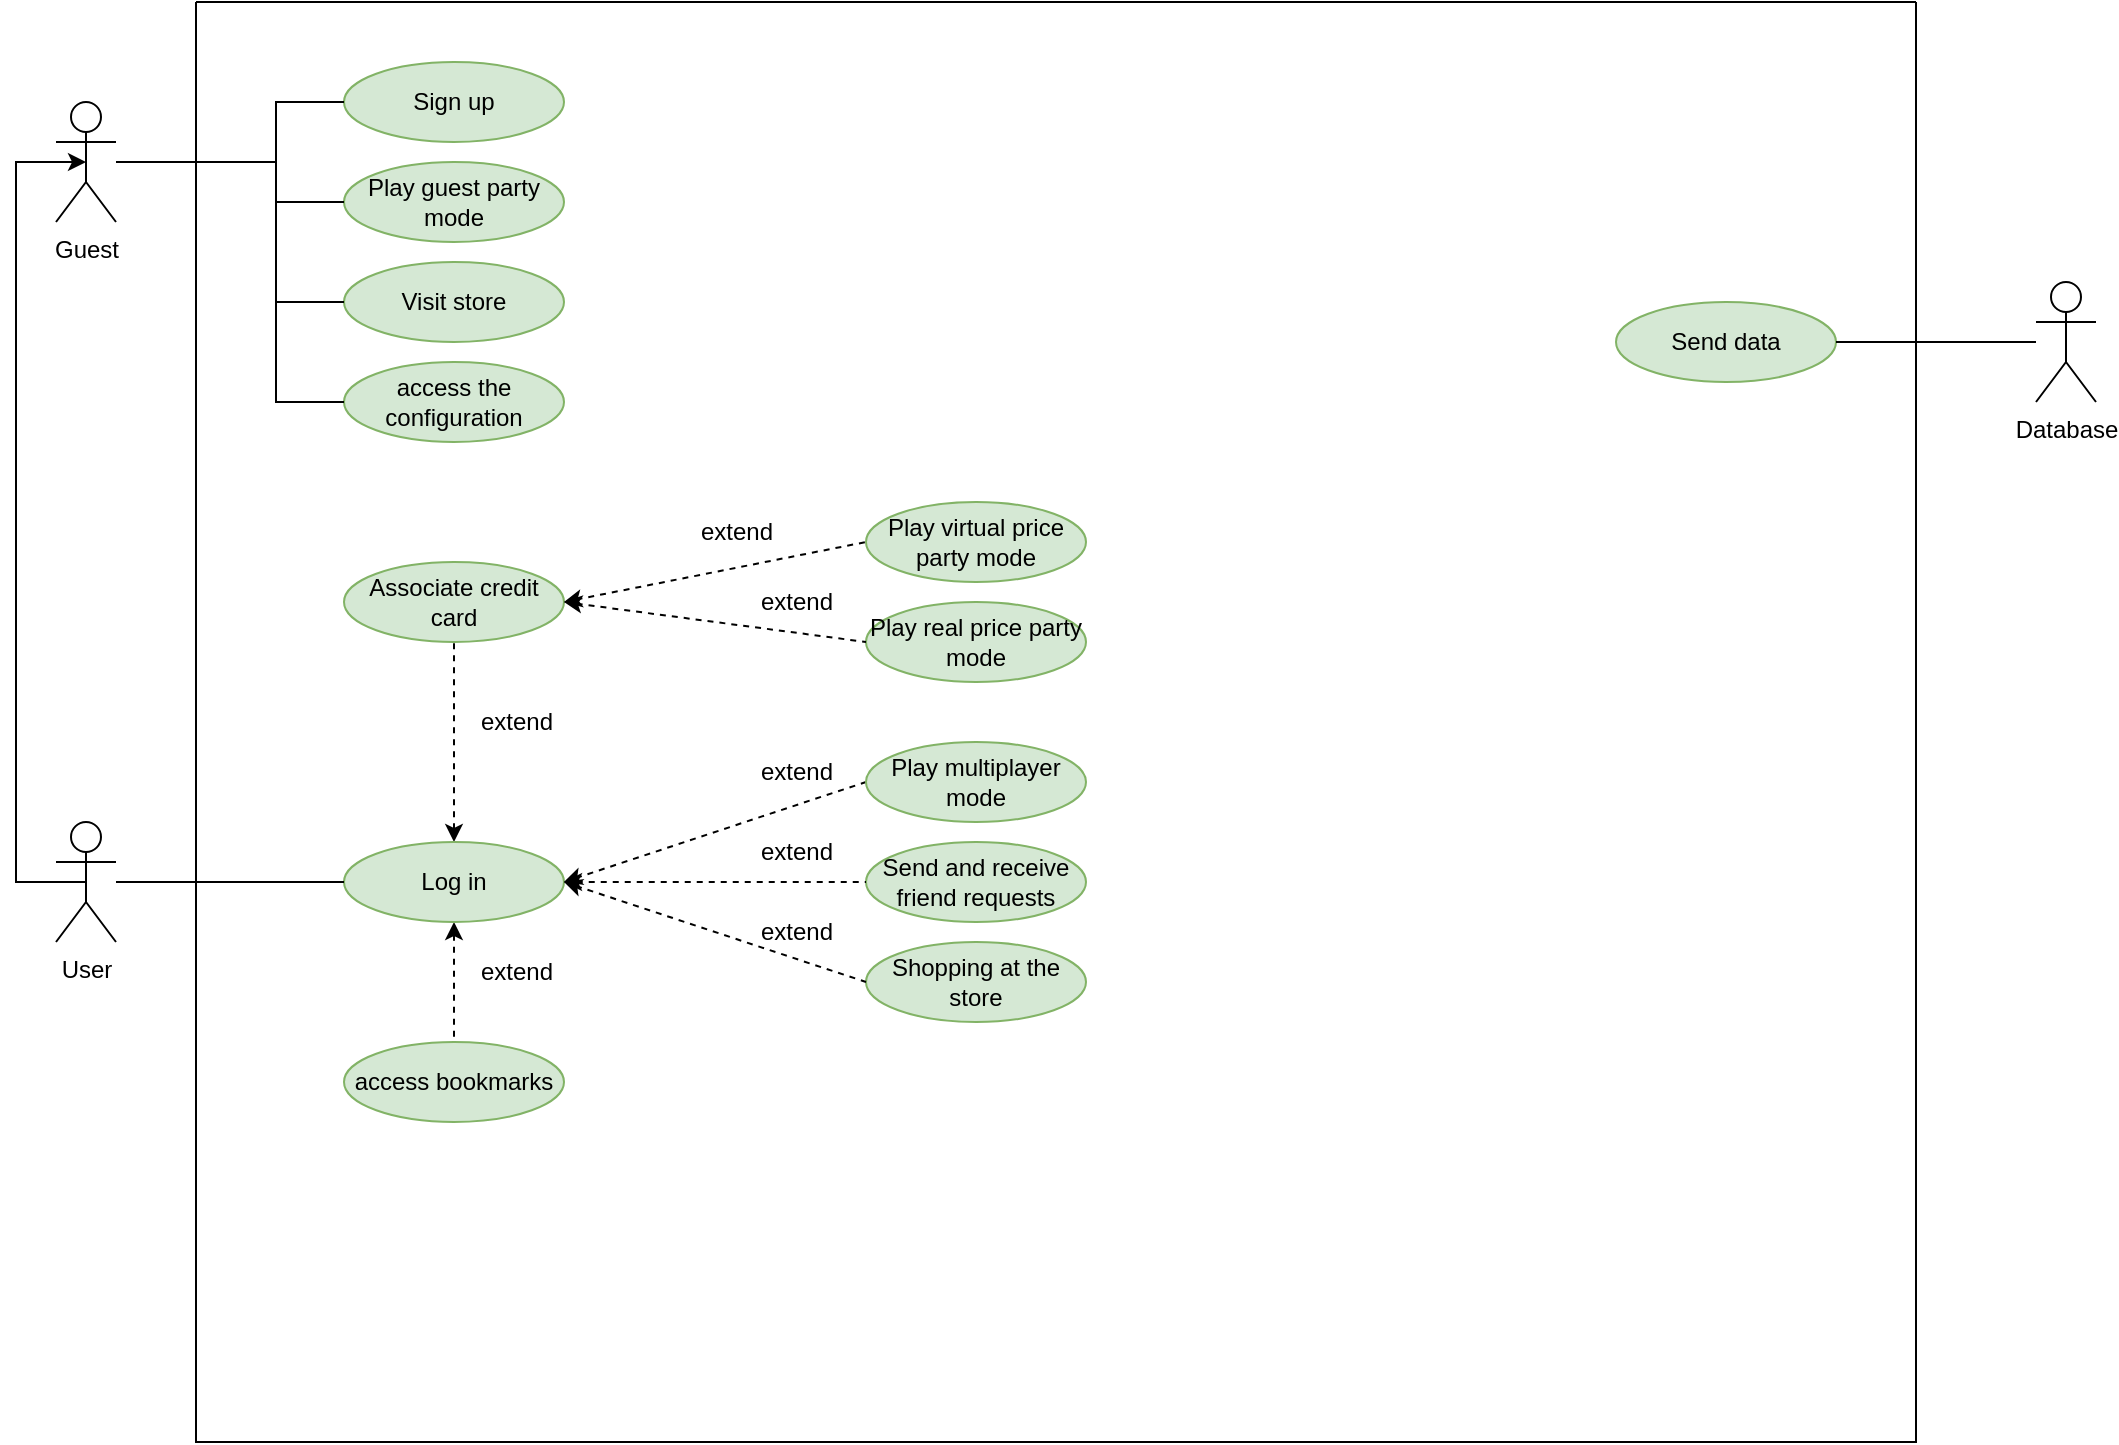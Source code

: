 <mxfile version="21.1.2" type="github">
  <diagram name="Página-1" id="CXJXlOiOrODaM3HMHi4I">
    <mxGraphModel dx="2002" dy="1166" grid="1" gridSize="10" guides="1" tooltips="1" connect="1" arrows="1" fold="1" page="1" pageScale="1" pageWidth="827" pageHeight="1169" math="0" shadow="0">
      <root>
        <mxCell id="0" />
        <mxCell id="1" parent="0" />
        <mxCell id="282KxaGEVmYwGQcS04Fb-1" value="" style="swimlane;startSize=0;" parent="1" vertex="1">
          <mxGeometry x="120" y="120" width="860" height="720" as="geometry" />
        </mxCell>
        <mxCell id="-MapfWKm76I0NRb1GSsC-16" style="edgeStyle=orthogonalEdgeStyle;rounded=0;orthogonalLoop=1;jettySize=auto;html=1;entryX=0.5;entryY=1;entryDx=0;entryDy=0;endArrow=none;endFill=0;startArrow=classic;startFill=1;dashed=1;" edge="1" parent="282KxaGEVmYwGQcS04Fb-1" source="282KxaGEVmYwGQcS04Fb-3" target="V3-tlpa_SD0hHTbS8woX-8">
          <mxGeometry relative="1" as="geometry" />
        </mxCell>
        <mxCell id="-MapfWKm76I0NRb1GSsC-28" style="edgeStyle=orthogonalEdgeStyle;rounded=0;orthogonalLoop=1;jettySize=auto;html=1;entryX=0.5;entryY=0;entryDx=0;entryDy=0;endArrow=none;endFill=0;startArrow=classic;startFill=1;dashed=1;" edge="1" parent="282KxaGEVmYwGQcS04Fb-1" source="282KxaGEVmYwGQcS04Fb-3" target="-MapfWKm76I0NRb1GSsC-27">
          <mxGeometry relative="1" as="geometry" />
        </mxCell>
        <mxCell id="282KxaGEVmYwGQcS04Fb-3" value="Log in" style="ellipse;whiteSpace=wrap;html=1;fillColor=#d5e8d4;strokeColor=#82b366;" parent="282KxaGEVmYwGQcS04Fb-1" vertex="1">
          <mxGeometry x="74" y="420" width="110" height="40" as="geometry" />
        </mxCell>
        <mxCell id="282KxaGEVmYwGQcS04Fb-14" value="Send data" style="ellipse;whiteSpace=wrap;html=1;fillColor=#d5e8d4;strokeColor=#82b366;" parent="282KxaGEVmYwGQcS04Fb-1" vertex="1">
          <mxGeometry x="710" y="150" width="110" height="40" as="geometry" />
        </mxCell>
        <mxCell id="V3-tlpa_SD0hHTbS8woX-4" value="Play real price party mode" style="ellipse;whiteSpace=wrap;html=1;fillColor=#d5e8d4;strokeColor=#82b366;" parent="282KxaGEVmYwGQcS04Fb-1" vertex="1">
          <mxGeometry x="335" y="300" width="110" height="40" as="geometry" />
        </mxCell>
        <mxCell id="V3-tlpa_SD0hHTbS8woX-7" value="Sign up" style="ellipse;whiteSpace=wrap;html=1;fillColor=#d5e8d4;strokeColor=#82b366;" parent="282KxaGEVmYwGQcS04Fb-1" vertex="1">
          <mxGeometry x="74" y="30" width="110" height="40" as="geometry" />
        </mxCell>
        <mxCell id="V3-tlpa_SD0hHTbS8woX-8" value="Associate credit card" style="ellipse;whiteSpace=wrap;html=1;fillColor=#d5e8d4;strokeColor=#82b366;" parent="282KxaGEVmYwGQcS04Fb-1" vertex="1">
          <mxGeometry x="74" y="280" width="110" height="40" as="geometry" />
        </mxCell>
        <mxCell id="-MapfWKm76I0NRb1GSsC-2" value="Play virtual price party mode" style="ellipse;whiteSpace=wrap;html=1;fillColor=#d5e8d4;strokeColor=#82b366;" vertex="1" parent="282KxaGEVmYwGQcS04Fb-1">
          <mxGeometry x="335" y="250" width="110" height="40" as="geometry" />
        </mxCell>
        <mxCell id="-MapfWKm76I0NRb1GSsC-8" value="Play guest party mode" style="ellipse;whiteSpace=wrap;html=1;fillColor=#d5e8d4;strokeColor=#82b366;" vertex="1" parent="282KxaGEVmYwGQcS04Fb-1">
          <mxGeometry x="74" y="80" width="110" height="40" as="geometry" />
        </mxCell>
        <mxCell id="-MapfWKm76I0NRb1GSsC-17" value="extend" style="text;html=1;align=center;verticalAlign=middle;resizable=0;points=[];autosize=1;strokeColor=none;fillColor=none;" vertex="1" parent="282KxaGEVmYwGQcS04Fb-1">
          <mxGeometry x="270.0" y="370" width="60" height="30" as="geometry" />
        </mxCell>
        <mxCell id="-MapfWKm76I0NRb1GSsC-20" value="" style="endArrow=none;html=1;rounded=0;entryX=0;entryY=0.5;entryDx=0;entryDy=0;exitX=1;exitY=0.5;exitDx=0;exitDy=0;endFill=0;startArrow=classic;startFill=1;dashed=1;" edge="1" parent="282KxaGEVmYwGQcS04Fb-1" source="282KxaGEVmYwGQcS04Fb-3" target="-MapfWKm76I0NRb1GSsC-19">
          <mxGeometry width="50" height="50" relative="1" as="geometry">
            <mxPoint x="364" y="386" as="sourcePoint" />
            <mxPoint x="442" y="330" as="targetPoint" />
          </mxGeometry>
        </mxCell>
        <mxCell id="-MapfWKm76I0NRb1GSsC-22" value="Visit store" style="ellipse;whiteSpace=wrap;html=1;fillColor=#d5e8d4;strokeColor=#82b366;" vertex="1" parent="282KxaGEVmYwGQcS04Fb-1">
          <mxGeometry x="74" y="130" width="110" height="40" as="geometry" />
        </mxCell>
        <mxCell id="-MapfWKm76I0NRb1GSsC-24" value="access the configuration" style="ellipse;whiteSpace=wrap;html=1;fillColor=#d5e8d4;strokeColor=#82b366;" vertex="1" parent="282KxaGEVmYwGQcS04Fb-1">
          <mxGeometry x="74" y="180" width="110" height="40" as="geometry" />
        </mxCell>
        <mxCell id="-MapfWKm76I0NRb1GSsC-27" value="access bookmarks" style="ellipse;whiteSpace=wrap;html=1;fillColor=#d5e8d4;strokeColor=#82b366;" vertex="1" parent="282KxaGEVmYwGQcS04Fb-1">
          <mxGeometry x="74" y="520" width="110" height="40" as="geometry" />
        </mxCell>
        <mxCell id="-MapfWKm76I0NRb1GSsC-29" value="extend" style="text;html=1;align=center;verticalAlign=middle;resizable=0;points=[];autosize=1;strokeColor=none;fillColor=none;" vertex="1" parent="282KxaGEVmYwGQcS04Fb-1">
          <mxGeometry x="130.0" y="470" width="60" height="30" as="geometry" />
        </mxCell>
        <mxCell id="-MapfWKm76I0NRb1GSsC-30" value="Send and receive friend requests" style="ellipse;whiteSpace=wrap;html=1;fillColor=#d5e8d4;strokeColor=#82b366;" vertex="1" parent="282KxaGEVmYwGQcS04Fb-1">
          <mxGeometry x="335" y="420" width="110" height="40" as="geometry" />
        </mxCell>
        <mxCell id="-MapfWKm76I0NRb1GSsC-59" value="Shopping at the store" style="ellipse;whiteSpace=wrap;html=1;fillColor=#d5e8d4;strokeColor=#82b366;" vertex="1" parent="282KxaGEVmYwGQcS04Fb-1">
          <mxGeometry x="335" y="470" width="110" height="40" as="geometry" />
        </mxCell>
        <mxCell id="-MapfWKm76I0NRb1GSsC-19" value="Play multiplayer mode" style="ellipse;whiteSpace=wrap;html=1;fillColor=#d5e8d4;strokeColor=#82b366;" vertex="1" parent="282KxaGEVmYwGQcS04Fb-1">
          <mxGeometry x="335" y="370" width="110" height="40" as="geometry" />
        </mxCell>
        <mxCell id="-MapfWKm76I0NRb1GSsC-65" value="extend" style="text;html=1;align=center;verticalAlign=middle;resizable=0;points=[];autosize=1;strokeColor=none;fillColor=none;" vertex="1" parent="282KxaGEVmYwGQcS04Fb-1">
          <mxGeometry x="130.0" y="345" width="60" height="30" as="geometry" />
        </mxCell>
        <mxCell id="-MapfWKm76I0NRb1GSsC-67" value="" style="endArrow=none;dashed=1;html=1;rounded=0;exitX=1;exitY=0.5;exitDx=0;exitDy=0;entryX=0;entryY=0.5;entryDx=0;entryDy=0;startArrow=classic;startFill=1;" edge="1" parent="282KxaGEVmYwGQcS04Fb-1" source="282KxaGEVmYwGQcS04Fb-3" target="-MapfWKm76I0NRb1GSsC-30">
          <mxGeometry width="50" height="50" relative="1" as="geometry">
            <mxPoint x="400" y="630" as="sourcePoint" />
            <mxPoint x="450" y="580" as="targetPoint" />
          </mxGeometry>
        </mxCell>
        <mxCell id="-MapfWKm76I0NRb1GSsC-68" value="" style="endArrow=none;dashed=1;html=1;rounded=0;exitX=1;exitY=0.5;exitDx=0;exitDy=0;entryX=0;entryY=0.5;entryDx=0;entryDy=0;startArrow=classic;startFill=1;" edge="1" parent="282KxaGEVmYwGQcS04Fb-1" source="282KxaGEVmYwGQcS04Fb-3" target="-MapfWKm76I0NRb1GSsC-59">
          <mxGeometry width="50" height="50" relative="1" as="geometry">
            <mxPoint x="178" y="424" as="sourcePoint" />
            <mxPoint x="290" y="460" as="targetPoint" />
          </mxGeometry>
        </mxCell>
        <mxCell id="-MapfWKm76I0NRb1GSsC-69" value="extend" style="text;html=1;align=center;verticalAlign=middle;resizable=0;points=[];autosize=1;strokeColor=none;fillColor=none;" vertex="1" parent="282KxaGEVmYwGQcS04Fb-1">
          <mxGeometry x="270.0" y="450" width="60" height="30" as="geometry" />
        </mxCell>
        <mxCell id="-MapfWKm76I0NRb1GSsC-70" value="extend" style="text;html=1;align=center;verticalAlign=middle;resizable=0;points=[];autosize=1;strokeColor=none;fillColor=none;" vertex="1" parent="282KxaGEVmYwGQcS04Fb-1">
          <mxGeometry x="270.0" y="410" width="60" height="30" as="geometry" />
        </mxCell>
        <mxCell id="-MapfWKm76I0NRb1GSsC-72" value="" style="endArrow=none;html=1;rounded=0;entryX=0;entryY=0.5;entryDx=0;entryDy=0;exitX=1;exitY=0.5;exitDx=0;exitDy=0;endFill=0;startArrow=classic;startFill=1;dashed=1;" edge="1" parent="282KxaGEVmYwGQcS04Fb-1" source="V3-tlpa_SD0hHTbS8woX-8" target="V3-tlpa_SD0hHTbS8woX-4">
          <mxGeometry width="50" height="50" relative="1" as="geometry">
            <mxPoint x="194" y="410" as="sourcePoint" />
            <mxPoint x="345" y="410" as="targetPoint" />
          </mxGeometry>
        </mxCell>
        <mxCell id="-MapfWKm76I0NRb1GSsC-73" value="" style="endArrow=none;html=1;rounded=0;entryX=0;entryY=0.5;entryDx=0;entryDy=0;exitX=1;exitY=0.5;exitDx=0;exitDy=0;endFill=0;startArrow=classic;startFill=1;dashed=1;" edge="1" parent="282KxaGEVmYwGQcS04Fb-1" source="V3-tlpa_SD0hHTbS8woX-8" target="-MapfWKm76I0NRb1GSsC-2">
          <mxGeometry width="50" height="50" relative="1" as="geometry">
            <mxPoint x="194" y="310" as="sourcePoint" />
            <mxPoint x="345" y="330" as="targetPoint" />
          </mxGeometry>
        </mxCell>
        <mxCell id="-MapfWKm76I0NRb1GSsC-74" value="extend" style="text;html=1;align=center;verticalAlign=middle;resizable=0;points=[];autosize=1;strokeColor=none;fillColor=none;" vertex="1" parent="282KxaGEVmYwGQcS04Fb-1">
          <mxGeometry x="270.0" y="285" width="60" height="30" as="geometry" />
        </mxCell>
        <mxCell id="-MapfWKm76I0NRb1GSsC-75" value="extend" style="text;html=1;align=center;verticalAlign=middle;resizable=0;points=[];autosize=1;strokeColor=none;fillColor=none;" vertex="1" parent="282KxaGEVmYwGQcS04Fb-1">
          <mxGeometry x="240.0" y="250" width="60" height="30" as="geometry" />
        </mxCell>
        <mxCell id="-MapfWKm76I0NRb1GSsC-5" style="edgeStyle=orthogonalEdgeStyle;rounded=0;orthogonalLoop=1;jettySize=auto;html=1;entryX=0.5;entryY=0.5;entryDx=0;entryDy=0;entryPerimeter=0;exitX=0.5;exitY=0.5;exitDx=0;exitDy=0;exitPerimeter=0;" edge="1" parent="1" source="282KxaGEVmYwGQcS04Fb-2" target="-MapfWKm76I0NRb1GSsC-4">
          <mxGeometry relative="1" as="geometry">
            <Array as="points">
              <mxPoint x="30" y="560" />
              <mxPoint x="30" y="200" />
            </Array>
          </mxGeometry>
        </mxCell>
        <mxCell id="-MapfWKm76I0NRb1GSsC-7" style="edgeStyle=orthogonalEdgeStyle;rounded=0;orthogonalLoop=1;jettySize=auto;html=1;entryX=0;entryY=0.5;entryDx=0;entryDy=0;endArrow=none;endFill=0;" edge="1" parent="1" source="282KxaGEVmYwGQcS04Fb-2" target="282KxaGEVmYwGQcS04Fb-3">
          <mxGeometry relative="1" as="geometry" />
        </mxCell>
        <mxCell id="282KxaGEVmYwGQcS04Fb-2" value="User" style="shape=umlActor;verticalLabelPosition=bottom;verticalAlign=top;html=1;outlineConnect=0;" parent="1" vertex="1">
          <mxGeometry x="50" y="530" width="30" height="60" as="geometry" />
        </mxCell>
        <mxCell id="282KxaGEVmYwGQcS04Fb-15" style="edgeStyle=orthogonalEdgeStyle;rounded=0;orthogonalLoop=1;jettySize=auto;html=1;entryX=1;entryY=0.5;entryDx=0;entryDy=0;endArrow=none;endFill=0;" parent="1" source="282KxaGEVmYwGQcS04Fb-13" target="282KxaGEVmYwGQcS04Fb-14" edge="1">
          <mxGeometry relative="1" as="geometry" />
        </mxCell>
        <mxCell id="282KxaGEVmYwGQcS04Fb-13" value="Database" style="shape=umlActor;verticalLabelPosition=bottom;verticalAlign=top;html=1;outlineConnect=0;" parent="1" vertex="1">
          <mxGeometry x="1040" y="260" width="30" height="60" as="geometry" />
        </mxCell>
        <mxCell id="-MapfWKm76I0NRb1GSsC-6" style="edgeStyle=orthogonalEdgeStyle;rounded=0;orthogonalLoop=1;jettySize=auto;html=1;entryX=0;entryY=0.5;entryDx=0;entryDy=0;endArrow=none;endFill=0;" edge="1" parent="1" source="-MapfWKm76I0NRb1GSsC-4" target="V3-tlpa_SD0hHTbS8woX-7">
          <mxGeometry relative="1" as="geometry">
            <Array as="points">
              <mxPoint x="160" y="200" />
              <mxPoint x="160" y="170" />
            </Array>
          </mxGeometry>
        </mxCell>
        <mxCell id="-MapfWKm76I0NRb1GSsC-9" style="edgeStyle=orthogonalEdgeStyle;rounded=0;orthogonalLoop=1;jettySize=auto;html=1;entryX=0;entryY=0.5;entryDx=0;entryDy=0;endArrow=none;endFill=0;" edge="1" parent="1" source="-MapfWKm76I0NRb1GSsC-4" target="-MapfWKm76I0NRb1GSsC-8">
          <mxGeometry relative="1" as="geometry">
            <Array as="points">
              <mxPoint x="160" y="200" />
              <mxPoint x="160" y="220" />
            </Array>
          </mxGeometry>
        </mxCell>
        <mxCell id="-MapfWKm76I0NRb1GSsC-23" style="edgeStyle=orthogonalEdgeStyle;rounded=0;orthogonalLoop=1;jettySize=auto;html=1;entryX=0;entryY=0.5;entryDx=0;entryDy=0;endArrow=none;endFill=0;" edge="1" parent="1" source="-MapfWKm76I0NRb1GSsC-4" target="-MapfWKm76I0NRb1GSsC-22">
          <mxGeometry relative="1" as="geometry">
            <Array as="points">
              <mxPoint x="160" y="200" />
              <mxPoint x="160" y="270" />
            </Array>
          </mxGeometry>
        </mxCell>
        <mxCell id="-MapfWKm76I0NRb1GSsC-25" style="edgeStyle=orthogonalEdgeStyle;rounded=0;orthogonalLoop=1;jettySize=auto;html=1;entryX=0;entryY=0.5;entryDx=0;entryDy=0;endArrow=none;endFill=0;" edge="1" parent="1" source="-MapfWKm76I0NRb1GSsC-4" target="-MapfWKm76I0NRb1GSsC-24">
          <mxGeometry relative="1" as="geometry">
            <Array as="points">
              <mxPoint x="160" y="200" />
              <mxPoint x="160" y="320" />
            </Array>
          </mxGeometry>
        </mxCell>
        <mxCell id="-MapfWKm76I0NRb1GSsC-4" value="Guest" style="shape=umlActor;verticalLabelPosition=bottom;verticalAlign=top;html=1;outlineConnect=0;" vertex="1" parent="1">
          <mxGeometry x="50" y="170" width="30" height="60" as="geometry" />
        </mxCell>
      </root>
    </mxGraphModel>
  </diagram>
</mxfile>
